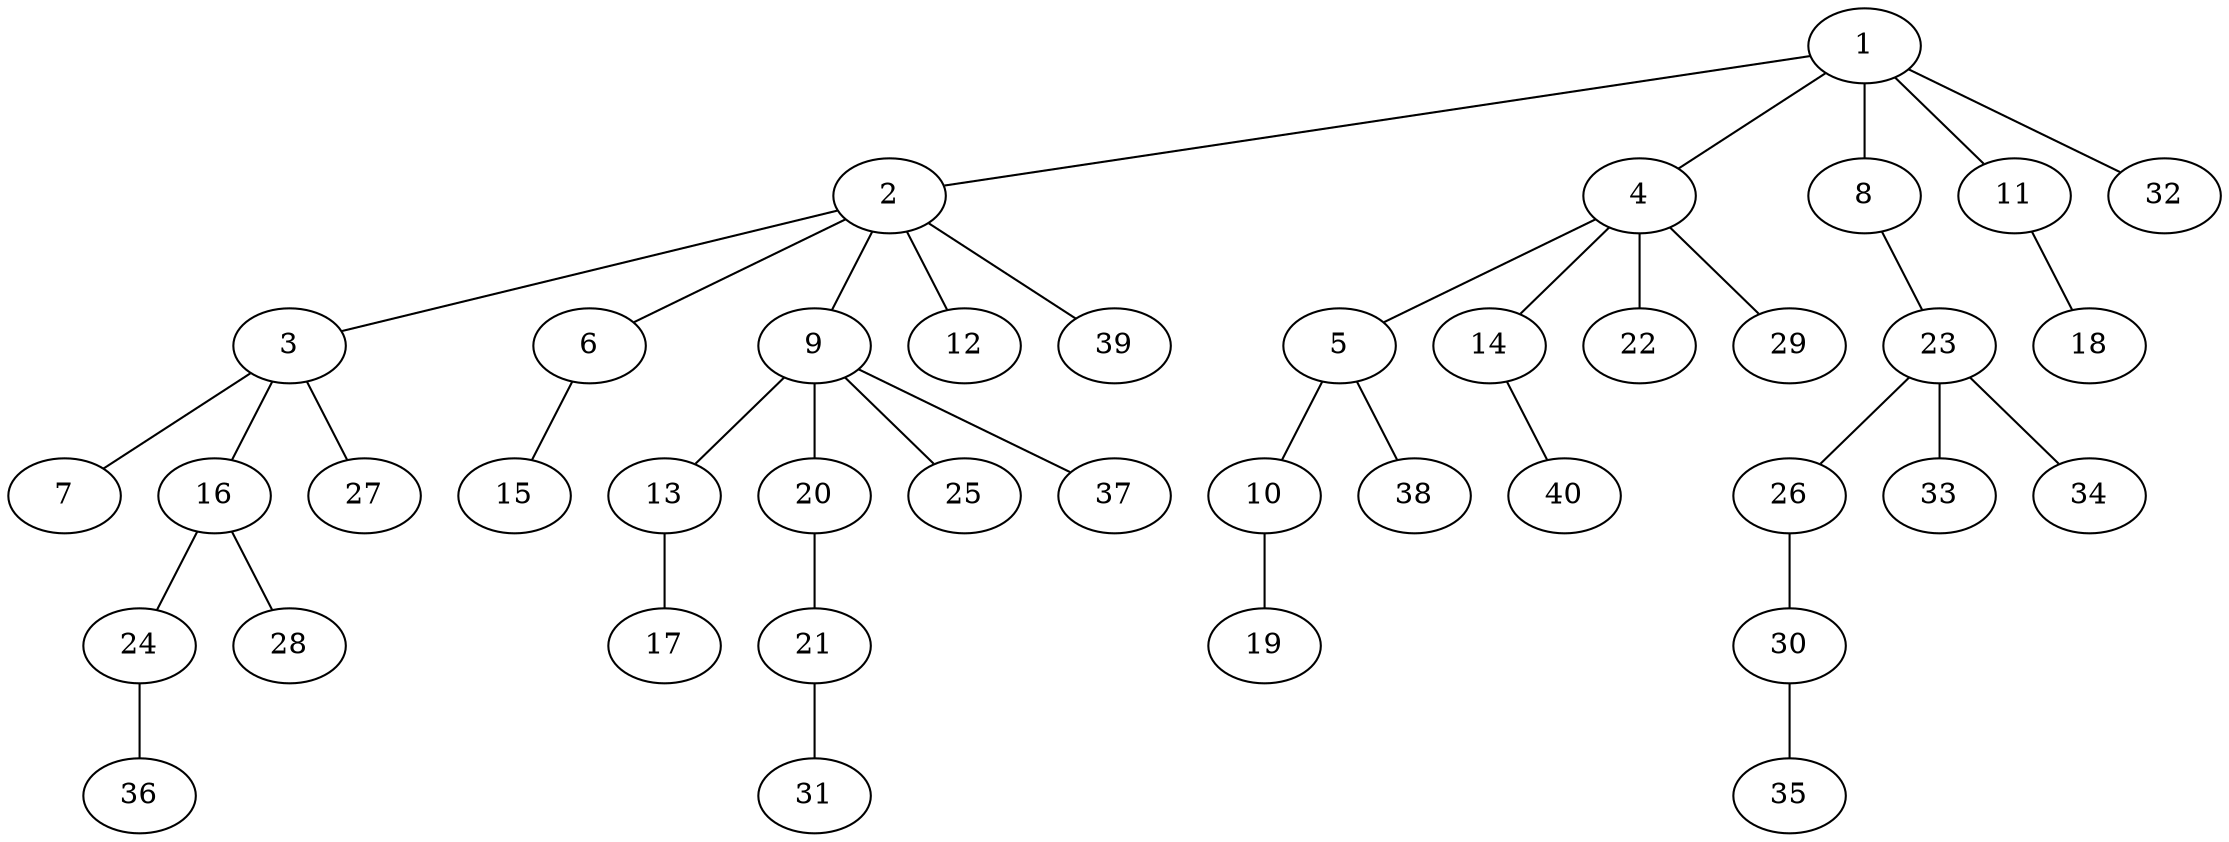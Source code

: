 graph graphname {1--2
1--4
1--8
1--11
1--32
2--3
2--6
2--9
2--12
2--39
3--7
3--16
3--27
4--5
4--14
4--22
4--29
5--10
5--38
6--15
8--23
9--13
9--20
9--25
9--37
10--19
11--18
13--17
14--40
16--24
16--28
20--21
21--31
23--26
23--33
23--34
24--36
26--30
30--35
}